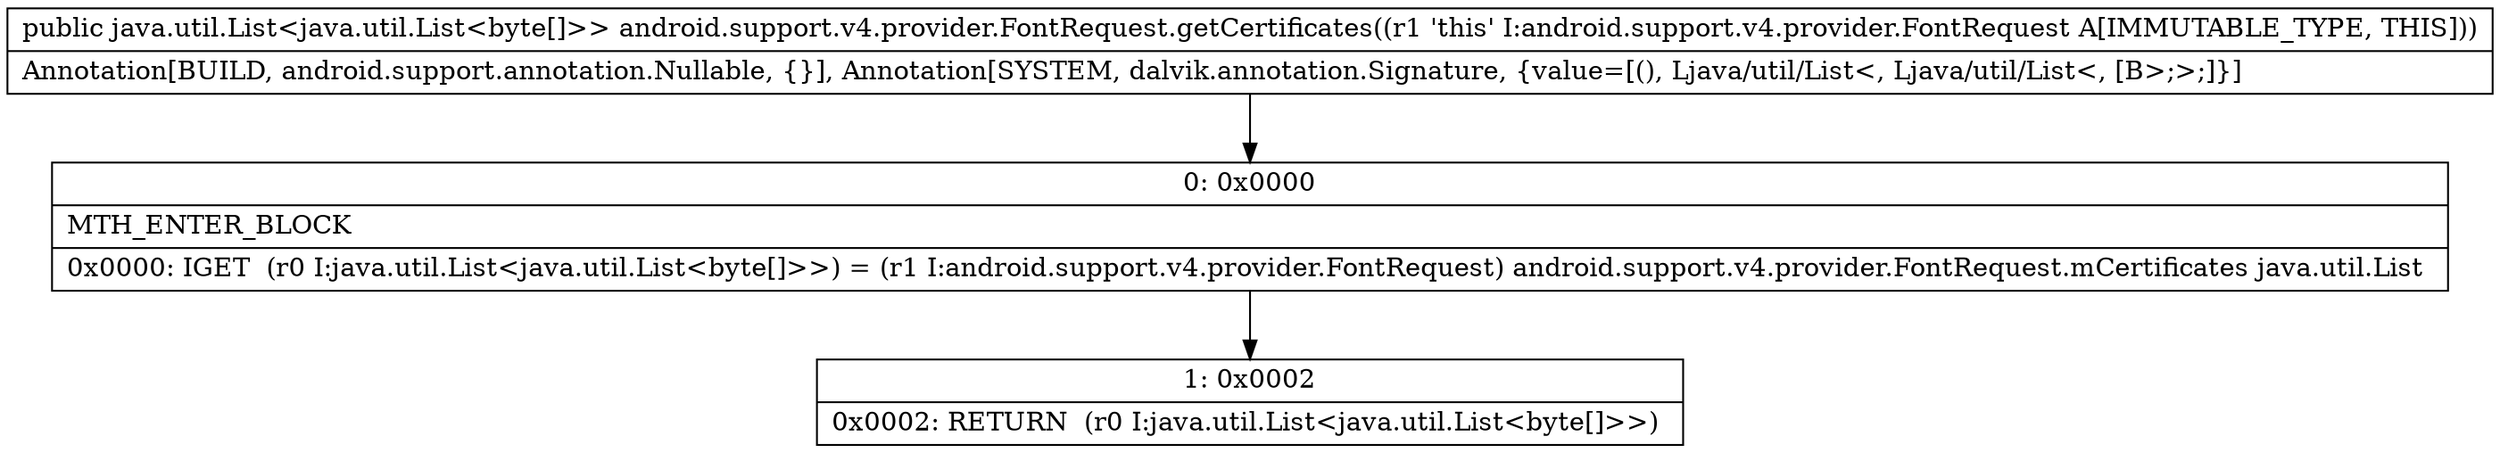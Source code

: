 digraph "CFG forandroid.support.v4.provider.FontRequest.getCertificates()Ljava\/util\/List;" {
Node_0 [shape=record,label="{0\:\ 0x0000|MTH_ENTER_BLOCK\l|0x0000: IGET  (r0 I:java.util.List\<java.util.List\<byte[]\>\>) = (r1 I:android.support.v4.provider.FontRequest) android.support.v4.provider.FontRequest.mCertificates java.util.List \l}"];
Node_1 [shape=record,label="{1\:\ 0x0002|0x0002: RETURN  (r0 I:java.util.List\<java.util.List\<byte[]\>\>) \l}"];
MethodNode[shape=record,label="{public java.util.List\<java.util.List\<byte[]\>\> android.support.v4.provider.FontRequest.getCertificates((r1 'this' I:android.support.v4.provider.FontRequest A[IMMUTABLE_TYPE, THIS]))  | Annotation[BUILD, android.support.annotation.Nullable, \{\}], Annotation[SYSTEM, dalvik.annotation.Signature, \{value=[(), Ljava\/util\/List\<, Ljava\/util\/List\<, [B\>;\>;]\}]\l}"];
MethodNode -> Node_0;
Node_0 -> Node_1;
}

